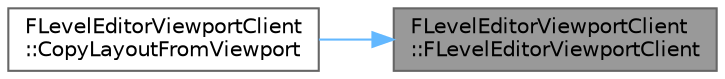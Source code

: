 digraph "FLevelEditorViewportClient::FLevelEditorViewportClient"
{
 // INTERACTIVE_SVG=YES
 // LATEX_PDF_SIZE
  bgcolor="transparent";
  edge [fontname=Helvetica,fontsize=10,labelfontname=Helvetica,labelfontsize=10];
  node [fontname=Helvetica,fontsize=10,shape=box,height=0.2,width=0.4];
  rankdir="RL";
  Node1 [id="Node000001",label="FLevelEditorViewportClient\l::FLevelEditorViewportClient",height=0.2,width=0.4,color="gray40", fillcolor="grey60", style="filled", fontcolor="black",tooltip="Constructor."];
  Node1 -> Node2 [id="edge1_Node000001_Node000002",dir="back",color="steelblue1",style="solid",tooltip=" "];
  Node2 [id="Node000002",label="FLevelEditorViewportClient\l::CopyLayoutFromViewport",height=0.2,width=0.4,color="grey40", fillcolor="white", style="filled",URL="$d4/dc1/classFLevelEditorViewportClient.html#a37da91108ae956e5eb56493174490475",tooltip="Copies layout and camera settings from the specified viewport."];
}
